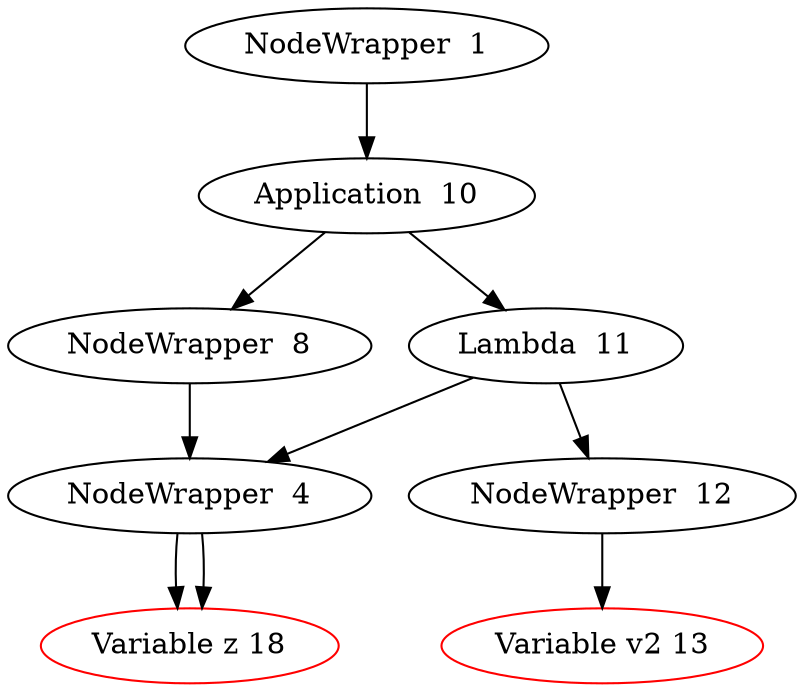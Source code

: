 digraph Lambda {
443308702 [label="NodeWrapper  1"];
443308702 -> {1051754451};
1051754451 [label="Application  10"];
1051754451 -> {445051633};
1051754451 -> {1775282465};
445051633 [label="NodeWrapper  8"];
445051633 -> {1109371569};
1109371569 [label="NodeWrapper  4"];
1109371569 -> {128893786};
128893786 [label="Variable z 18", color=red];
1775282465 [label="Lambda  11"];
1775282465 -> {1147985808};
1775282465 -> {1109371569};
1147985808 [label="NodeWrapper  12"];
1147985808 -> {2040495657};
2040495657 [label="Variable v2 13", color=red];
1109371569 [label="NodeWrapper  4"];
1109371569 -> {128893786};
128893786 [label="Variable z 18", color=red];

}